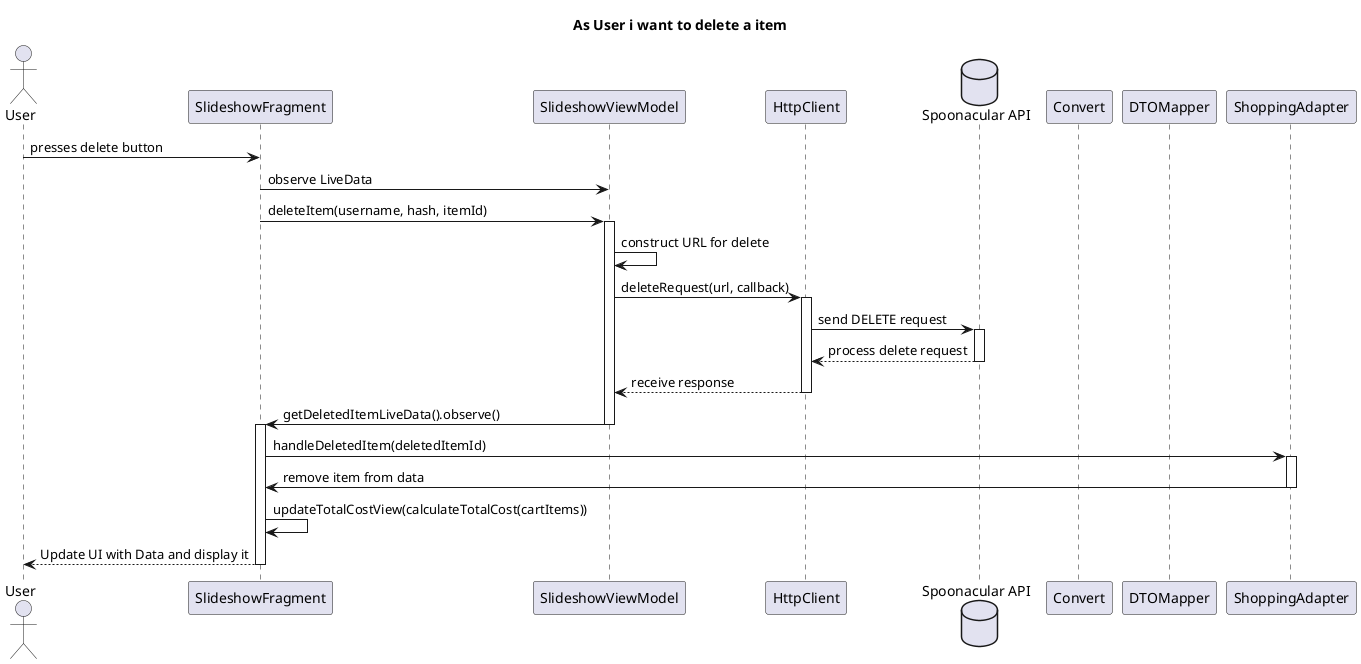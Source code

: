 @startuml
title As User i want to delete a item
actor User as User
participant "SlideshowFragment" as SlideshowFragment
participant "SlideshowViewModel" as SlideshowViewModel
participant "HttpClient" as HttpClient
database "Spoonacular API" as Server
participant "Convert" as Convert
participant "DTOMapper" as DTOMapper
participant "ShoppingAdapter" as ShoppingAdapter
User->SlideshowFragment: presses delete button
SlideshowFragment->SlideshowViewModel: observe LiveData
SlideshowFragment -> SlideshowViewModel: deleteItem(username, hash, itemId)
activate SlideshowViewModel
SlideshowViewModel -> SlideshowViewModel: construct URL for delete
SlideshowViewModel -> HttpClient: deleteRequest(url, callback)
activate HttpClient
HttpClient -> Server: send DELETE request
activate Server
Server --> HttpClient: process delete request
deactivate Server
HttpClient --> SlideshowViewModel: receive response
deactivate HttpClient
SlideshowViewModel -> SlideshowFragment: getDeletedItemLiveData().observe()
deactivate SlideshowViewModel
activate SlideshowFragment
SlideshowFragment -> ShoppingAdapter: handleDeletedItem(deletedItemId)
activate ShoppingAdapter
ShoppingAdapter -> SlideshowFragment: remove item from data
deactivate ShoppingAdapter
SlideshowFragment -> SlideshowFragment: updateTotalCostView(calculateTotalCost(cartItems))
SlideshowFragment --> User: Update UI with Data and display it
deactivate SlideshowFragment

@enduml
